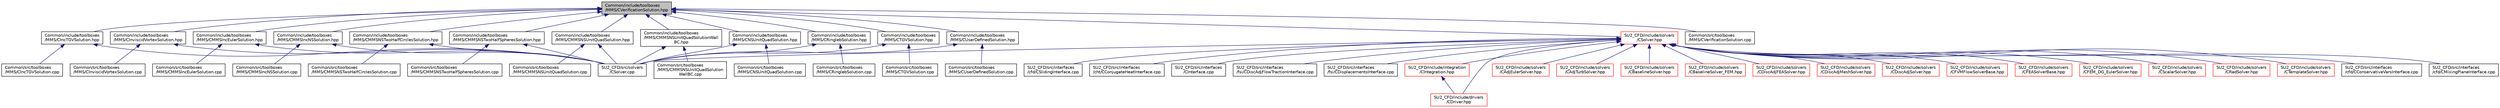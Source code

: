 digraph "Common/include/toolboxes/MMS/CVerificationSolution.hpp"
{
 // LATEX_PDF_SIZE
  edge [fontname="Helvetica",fontsize="10",labelfontname="Helvetica",labelfontsize="10"];
  node [fontname="Helvetica",fontsize="10",shape=record];
  Node1 [label="Common/include/toolboxes\l/MMS/CVerificationSolution.hpp",height=0.2,width=0.4,color="black", fillcolor="grey75", style="filled", fontcolor="black",tooltip="Header file for the base class CVerificationSolution. The implementations are in the CVerificationSol..."];
  Node1 -> Node2 [dir="back",color="midnightblue",fontsize="10",style="solid",fontname="Helvetica"];
  Node2 [label="Common/include/toolboxes\l/MMS/CIncTGVSolution.hpp",height=0.2,width=0.4,color="black", fillcolor="white", style="filled",URL="$CIncTGVSolution_8hpp.html",tooltip="Header file for the class CIncTGVSolution. The implementations are in the CIncTGVSolution...."];
  Node2 -> Node3 [dir="back",color="midnightblue",fontsize="10",style="solid",fontname="Helvetica"];
  Node3 [label="Common/src/toolboxes\l/MMS/CIncTGVSolution.cpp",height=0.2,width=0.4,color="black", fillcolor="white", style="filled",URL="$CIncTGVSolution_8cpp.html",tooltip="Implementations of the member functions of CIncTGVSolution."];
  Node2 -> Node4 [dir="back",color="midnightblue",fontsize="10",style="solid",fontname="Helvetica"];
  Node4 [label="SU2_CFD/src/solvers\l/CSolver.cpp",height=0.2,width=0.4,color="black", fillcolor="white", style="filled",URL="$CSolver_8cpp.html",tooltip="Main subroutines for CSolver class."];
  Node1 -> Node5 [dir="back",color="midnightblue",fontsize="10",style="solid",fontname="Helvetica"];
  Node5 [label="Common/include/toolboxes\l/MMS/CInviscidVortexSolution.hpp",height=0.2,width=0.4,color="black", fillcolor="white", style="filled",URL="$CInviscidVortexSolution_8hpp.html",tooltip="Header file for the class CInviscidVortexSolution. The implementations are in the CInviscidVortexSolu..."];
  Node5 -> Node6 [dir="back",color="midnightblue",fontsize="10",style="solid",fontname="Helvetica"];
  Node6 [label="Common/src/toolboxes\l/MMS/CInviscidVortexSolution.cpp",height=0.2,width=0.4,color="black", fillcolor="white", style="filled",URL="$CInviscidVortexSolution_8cpp.html",tooltip="Implementations of the member functions of CInviscidVortexSolution."];
  Node5 -> Node4 [dir="back",color="midnightblue",fontsize="10",style="solid",fontname="Helvetica"];
  Node1 -> Node7 [dir="back",color="midnightblue",fontsize="10",style="solid",fontname="Helvetica"];
  Node7 [label="Common/include/toolboxes\l/MMS/CMMSIncEulerSolution.hpp",height=0.2,width=0.4,color="black", fillcolor="white", style="filled",URL="$CMMSIncEulerSolution_8hpp.html",tooltip="Header file for the class CMMSIncEulerSolution. The implementations are in the CMMSIncEulerSolution...."];
  Node7 -> Node8 [dir="back",color="midnightblue",fontsize="10",style="solid",fontname="Helvetica"];
  Node8 [label="Common/src/toolboxes\l/MMS/CMMSIncEulerSolution.cpp",height=0.2,width=0.4,color="black", fillcolor="white", style="filled",URL="$CMMSIncEulerSolution_8cpp.html",tooltip="Implementations of the member functions of CMMSIncEulerSolution."];
  Node7 -> Node4 [dir="back",color="midnightblue",fontsize="10",style="solid",fontname="Helvetica"];
  Node1 -> Node9 [dir="back",color="midnightblue",fontsize="10",style="solid",fontname="Helvetica"];
  Node9 [label="Common/include/toolboxes\l/MMS/CMMSIncNSSolution.hpp",height=0.2,width=0.4,color="black", fillcolor="white", style="filled",URL="$CMMSIncNSSolution_8hpp.html",tooltip="Header file for the class CMMSIncNSSolution. The implementations are in the CMMSIncNSSolution...."];
  Node9 -> Node10 [dir="back",color="midnightblue",fontsize="10",style="solid",fontname="Helvetica"];
  Node10 [label="Common/src/toolboxes\l/MMS/CMMSIncNSSolution.cpp",height=0.2,width=0.4,color="black", fillcolor="white", style="filled",URL="$CMMSIncNSSolution_8cpp.html",tooltip="Implementations of the member functions of CMMSIncNSSolution."];
  Node9 -> Node4 [dir="back",color="midnightblue",fontsize="10",style="solid",fontname="Helvetica"];
  Node1 -> Node11 [dir="back",color="midnightblue",fontsize="10",style="solid",fontname="Helvetica"];
  Node11 [label="Common/include/toolboxes\l/MMS/CMMSNSTwoHalfCirclesSolution.hpp",height=0.2,width=0.4,color="black", fillcolor="white", style="filled",URL="$CMMSNSTwoHalfCirclesSolution_8hpp.html",tooltip="Header file for the class CMMSNSTwoHalfCirclesSolution. The implementations are in the CMMSNSTwoHalfC..."];
  Node11 -> Node12 [dir="back",color="midnightblue",fontsize="10",style="solid",fontname="Helvetica"];
  Node12 [label="Common/src/toolboxes\l/MMS/CMMSNSTwoHalfCirclesSolution.cpp",height=0.2,width=0.4,color="black", fillcolor="white", style="filled",URL="$CMMSNSTwoHalfCirclesSolution_8cpp.html",tooltip="Implementations of the member functions of CMMSNSTwoHalfCirclesSolution."];
  Node11 -> Node4 [dir="back",color="midnightblue",fontsize="10",style="solid",fontname="Helvetica"];
  Node1 -> Node13 [dir="back",color="midnightblue",fontsize="10",style="solid",fontname="Helvetica"];
  Node13 [label="Common/include/toolboxes\l/MMS/CMMSNSTwoHalfSpheresSolution.hpp",height=0.2,width=0.4,color="black", fillcolor="white", style="filled",URL="$CMMSNSTwoHalfSpheresSolution_8hpp.html",tooltip="Header file for the class CMMSNSTwoHalfSpheresSolution. The implementations are in the CMMSNSTwoHalfS..."];
  Node13 -> Node14 [dir="back",color="midnightblue",fontsize="10",style="solid",fontname="Helvetica"];
  Node14 [label="Common/src/toolboxes\l/MMS/CMMSNSTwoHalfSpheresSolution.cpp",height=0.2,width=0.4,color="black", fillcolor="white", style="filled",URL="$CMMSNSTwoHalfSpheresSolution_8cpp.html",tooltip="Implementations of the member functions of CMMSNSTwoHalfSpheresSolution."];
  Node13 -> Node4 [dir="back",color="midnightblue",fontsize="10",style="solid",fontname="Helvetica"];
  Node1 -> Node15 [dir="back",color="midnightblue",fontsize="10",style="solid",fontname="Helvetica"];
  Node15 [label="Common/include/toolboxes\l/MMS/CMMSNSUnitQuadSolution.hpp",height=0.2,width=0.4,color="black", fillcolor="white", style="filled",URL="$CMMSNSUnitQuadSolution_8hpp.html",tooltip="Header file for the class CMMSNSUnitQuadSolution. The implementations are in the CMMSNSUnitQuadSoluti..."];
  Node15 -> Node16 [dir="back",color="midnightblue",fontsize="10",style="solid",fontname="Helvetica"];
  Node16 [label="Common/src/toolboxes\l/MMS/CMMSNSUnitQuadSolution.cpp",height=0.2,width=0.4,color="black", fillcolor="white", style="filled",URL="$CMMSNSUnitQuadSolution_8cpp.html",tooltip="Implementations of the member functions of CMMSNSUnitQuadSolution."];
  Node15 -> Node4 [dir="back",color="midnightblue",fontsize="10",style="solid",fontname="Helvetica"];
  Node1 -> Node17 [dir="back",color="midnightblue",fontsize="10",style="solid",fontname="Helvetica"];
  Node17 [label="Common/include/toolboxes\l/MMS/CMMSNSUnitQuadSolutionWall\lBC.hpp",height=0.2,width=0.4,color="black", fillcolor="white", style="filled",URL="$CMMSNSUnitQuadSolutionWallBC_8hpp.html",tooltip="Header file for the class CMMSNSUnitQuadSolutionWallBC. The implementations are in the CMMSNSUnitQuad..."];
  Node17 -> Node18 [dir="back",color="midnightblue",fontsize="10",style="solid",fontname="Helvetica"];
  Node18 [label="Common/src/toolboxes\l/MMS/CMMSNSUnitQuadSolution\lWallBC.cpp",height=0.2,width=0.4,color="black", fillcolor="white", style="filled",URL="$CMMSNSUnitQuadSolutionWallBC_8cpp.html",tooltip="Implementations of the member functions of CMMSNSUnitQuadSolutionWallBC."];
  Node17 -> Node4 [dir="back",color="midnightblue",fontsize="10",style="solid",fontname="Helvetica"];
  Node1 -> Node19 [dir="back",color="midnightblue",fontsize="10",style="solid",fontname="Helvetica"];
  Node19 [label="Common/include/toolboxes\l/MMS/CNSUnitQuadSolution.hpp",height=0.2,width=0.4,color="black", fillcolor="white", style="filled",URL="$CNSUnitQuadSolution_8hpp.html",tooltip="Header file for the class CNSUnitQuadSolution.hpp. The implementations are in the CNSUnitQuadSolution..."];
  Node19 -> Node20 [dir="back",color="midnightblue",fontsize="10",style="solid",fontname="Helvetica"];
  Node20 [label="Common/src/toolboxes\l/MMS/CNSUnitQuadSolution.cpp",height=0.2,width=0.4,color="black", fillcolor="white", style="filled",URL="$CNSUnitQuadSolution_8cpp.html",tooltip="Implementations of the member functions of CNSUnitQuadSolution."];
  Node19 -> Node4 [dir="back",color="midnightblue",fontsize="10",style="solid",fontname="Helvetica"];
  Node1 -> Node21 [dir="back",color="midnightblue",fontsize="10",style="solid",fontname="Helvetica"];
  Node21 [label="Common/include/toolboxes\l/MMS/CRinglebSolution.hpp",height=0.2,width=0.4,color="black", fillcolor="white", style="filled",URL="$CRinglebSolution_8hpp.html",tooltip="Header file for the class CRinglebSolution.hpp. The implementations are in the CRinglebSolution...."];
  Node21 -> Node22 [dir="back",color="midnightblue",fontsize="10",style="solid",fontname="Helvetica"];
  Node22 [label="Common/src/toolboxes\l/MMS/CRinglebSolution.cpp",height=0.2,width=0.4,color="black", fillcolor="white", style="filled",URL="$CRinglebSolution_8cpp.html",tooltip="Implementations of the member functions of CRinglebSolution."];
  Node21 -> Node4 [dir="back",color="midnightblue",fontsize="10",style="solid",fontname="Helvetica"];
  Node1 -> Node23 [dir="back",color="midnightblue",fontsize="10",style="solid",fontname="Helvetica"];
  Node23 [label="Common/include/toolboxes\l/MMS/CTGVSolution.hpp",height=0.2,width=0.4,color="black", fillcolor="white", style="filled",URL="$CTGVSolution_8hpp.html",tooltip="Header file for the class CTGVSolution. The implementations are in the CTGVSolution...."];
  Node23 -> Node24 [dir="back",color="midnightblue",fontsize="10",style="solid",fontname="Helvetica"];
  Node24 [label="Common/src/toolboxes\l/MMS/CTGVSolution.cpp",height=0.2,width=0.4,color="black", fillcolor="white", style="filled",URL="$CTGVSolution_8cpp.html",tooltip="Implementations of the member functions of CTGVSolution."];
  Node23 -> Node4 [dir="back",color="midnightblue",fontsize="10",style="solid",fontname="Helvetica"];
  Node1 -> Node25 [dir="back",color="midnightblue",fontsize="10",style="solid",fontname="Helvetica"];
  Node25 [label="Common/include/toolboxes\l/MMS/CUserDefinedSolution.hpp",height=0.2,width=0.4,color="black", fillcolor="white", style="filled",URL="$CUserDefinedSolution_8hpp.html",tooltip="Header file for the class CUserDefinedSolution. The implementations are in the CUserDefinedSolution...."];
  Node25 -> Node26 [dir="back",color="midnightblue",fontsize="10",style="solid",fontname="Helvetica"];
  Node26 [label="Common/src/toolboxes\l/MMS/CUserDefinedSolution.cpp",height=0.2,width=0.4,color="black", fillcolor="white", style="filled",URL="$CUserDefinedSolution_8cpp.html",tooltip="Implementations of the member functions of CUserDefinedSolution."];
  Node25 -> Node4 [dir="back",color="midnightblue",fontsize="10",style="solid",fontname="Helvetica"];
  Node1 -> Node27 [dir="back",color="midnightblue",fontsize="10",style="solid",fontname="Helvetica"];
  Node27 [label="Common/src/toolboxes\l/MMS/CVerificationSolution.cpp",height=0.2,width=0.4,color="black", fillcolor="white", style="filled",URL="$CVerificationSolution_8cpp.html",tooltip="Implementations of the member functions of CVerificationSolution."];
  Node1 -> Node28 [dir="back",color="midnightblue",fontsize="10",style="solid",fontname="Helvetica"];
  Node28 [label="SU2_CFD/include/solvers\l/CSolver.hpp",height=0.2,width=0.4,color="red", fillcolor="white", style="filled",URL="$CSolver_8hpp.html",tooltip="Headers of the CSolver class which is inherited by all of the other solvers."];
  Node28 -> Node29 [dir="back",color="midnightblue",fontsize="10",style="solid",fontname="Helvetica"];
  Node29 [label="SU2_CFD/include/integration\l/CIntegration.hpp",height=0.2,width=0.4,color="red", fillcolor="white", style="filled",URL="$CIntegration_8hpp.html",tooltip="Declaration of the main routines to orchestrate space and time integration."];
  Node29 -> Node30 [dir="back",color="midnightblue",fontsize="10",style="solid",fontname="Helvetica"];
  Node30 [label="SU2_CFD/include/drivers\l/CDriver.hpp",height=0.2,width=0.4,color="red", fillcolor="white", style="filled",URL="$CDriver_8hpp.html",tooltip=" "];
  Node28 -> Node30 [dir="back",color="midnightblue",fontsize="10",style="solid",fontname="Helvetica"];
  Node28 -> Node79 [dir="back",color="midnightblue",fontsize="10",style="solid",fontname="Helvetica"];
  Node79 [label="SU2_CFD/include/solvers\l/CAdjEulerSolver.hpp",height=0.2,width=0.4,color="red", fillcolor="white", style="filled",URL="$CAdjEulerSolver_8hpp.html",tooltip="Headers of the CAdjEulerSolver class."];
  Node28 -> Node84 [dir="back",color="midnightblue",fontsize="10",style="solid",fontname="Helvetica"];
  Node84 [label="SU2_CFD/include/solvers\l/CAdjTurbSolver.hpp",height=0.2,width=0.4,color="red", fillcolor="white", style="filled",URL="$CAdjTurbSolver_8hpp.html",tooltip="Headers of the CAdjTurbSolver class."];
  Node28 -> Node86 [dir="back",color="midnightblue",fontsize="10",style="solid",fontname="Helvetica"];
  Node86 [label="SU2_CFD/include/solvers\l/CBaselineSolver.hpp",height=0.2,width=0.4,color="red", fillcolor="white", style="filled",URL="$CBaselineSolver_8hpp.html",tooltip=" "];
  Node28 -> Node93 [dir="back",color="midnightblue",fontsize="10",style="solid",fontname="Helvetica"];
  Node93 [label="SU2_CFD/include/solvers\l/CBaselineSolver_FEM.hpp",height=0.2,width=0.4,color="red", fillcolor="white", style="filled",URL="$CBaselineSolver__FEM_8hpp.html",tooltip=" "];
  Node28 -> Node95 [dir="back",color="midnightblue",fontsize="10",style="solid",fontname="Helvetica"];
  Node95 [label="SU2_CFD/include/solvers\l/CDiscAdjFEASolver.hpp",height=0.2,width=0.4,color="red", fillcolor="white", style="filled",URL="$CDiscAdjFEASolver_8hpp.html",tooltip="Headers of the CDiscAdjFEASolver class."];
  Node28 -> Node97 [dir="back",color="midnightblue",fontsize="10",style="solid",fontname="Helvetica"];
  Node97 [label="SU2_CFD/include/solvers\l/CDiscAdjMeshSolver.hpp",height=0.2,width=0.4,color="red", fillcolor="white", style="filled",URL="$CDiscAdjMeshSolver_8hpp.html",tooltip=" "];
  Node28 -> Node99 [dir="back",color="midnightblue",fontsize="10",style="solid",fontname="Helvetica"];
  Node99 [label="SU2_CFD/include/solvers\l/CDiscAdjSolver.hpp",height=0.2,width=0.4,color="red", fillcolor="white", style="filled",URL="$CDiscAdjSolver_8hpp.html",tooltip="Headers of the CDiscAdjSolver class."];
  Node28 -> Node101 [dir="back",color="midnightblue",fontsize="10",style="solid",fontname="Helvetica"];
  Node101 [label="SU2_CFD/include/solvers\l/CFVMFlowSolverBase.hpp",height=0.2,width=0.4,color="red", fillcolor="white", style="filled",URL="$CFVMFlowSolverBase_8hpp.html",tooltip="Base class template for all FVM flow solvers."];
  Node28 -> Node115 [dir="back",color="midnightblue",fontsize="10",style="solid",fontname="Helvetica"];
  Node115 [label="SU2_CFD/include/solvers\l/CFEASolverBase.hpp",height=0.2,width=0.4,color="red", fillcolor="white", style="filled",URL="$CFEASolverBase_8hpp.html",tooltip=" "];
  Node28 -> Node123 [dir="back",color="midnightblue",fontsize="10",style="solid",fontname="Helvetica"];
  Node123 [label="SU2_CFD/include/solvers\l/CFEM_DG_EulerSolver.hpp",height=0.2,width=0.4,color="red", fillcolor="white", style="filled",URL="$CFEM__DG__EulerSolver_8hpp.html",tooltip="Headers of the CFEM_DG_EulerSolver class."];
  Node28 -> Node127 [dir="back",color="midnightblue",fontsize="10",style="solid",fontname="Helvetica"];
  Node127 [label="SU2_CFD/include/solvers\l/CScalarSolver.hpp",height=0.2,width=0.4,color="red", fillcolor="white", style="filled",URL="$CScalarSolver_8hpp.html",tooltip="Headers of the CScalarSolver class."];
  Node28 -> Node141 [dir="back",color="midnightblue",fontsize="10",style="solid",fontname="Helvetica"];
  Node141 [label="SU2_CFD/include/solvers\l/CRadSolver.hpp",height=0.2,width=0.4,color="red", fillcolor="white", style="filled",URL="$CRadSolver_8hpp.html",tooltip="Declaration and inlines of the class to compute a generic radiation solver."];
  Node28 -> Node145 [dir="back",color="midnightblue",fontsize="10",style="solid",fontname="Helvetica"];
  Node145 [label="SU2_CFD/include/solvers\l/CTemplateSolver.hpp",height=0.2,width=0.4,color="red", fillcolor="white", style="filled",URL="$CTemplateSolver_8hpp.html",tooltip="Headers of the CTemplateSolver class."];
  Node28 -> Node147 [dir="back",color="midnightblue",fontsize="10",style="solid",fontname="Helvetica"];
  Node147 [label="SU2_CFD/src/interfaces\l/cfd/CConservativeVarsInterface.cpp",height=0.2,width=0.4,color="black", fillcolor="white", style="filled",URL="$CConservativeVarsInterface_8cpp.html",tooltip="Declaration and inlines of the class to transfer conservative variables from a generic zone into anot..."];
  Node28 -> Node148 [dir="back",color="midnightblue",fontsize="10",style="solid",fontname="Helvetica"];
  Node148 [label="SU2_CFD/src/interfaces\l/cfd/CMixingPlaneInterface.cpp",height=0.2,width=0.4,color="black", fillcolor="white", style="filled",URL="$CMixingPlaneInterface_8cpp.html",tooltip="Declaration and inlines of the class to transfer average variables needed for MixingPlane computation..."];
  Node28 -> Node149 [dir="back",color="midnightblue",fontsize="10",style="solid",fontname="Helvetica"];
  Node149 [label="SU2_CFD/src/interfaces\l/cfd/CSlidingInterface.cpp",height=0.2,width=0.4,color="black", fillcolor="white", style="filled",URL="$CSlidingInterface_8cpp.html",tooltip="Declaration and inlines of the class to transfer conservative variables from a generic zone into anot..."];
  Node28 -> Node150 [dir="back",color="midnightblue",fontsize="10",style="solid",fontname="Helvetica"];
  Node150 [label="SU2_CFD/src/interfaces\l/cht/CConjugateHeatInterface.cpp",height=0.2,width=0.4,color="black", fillcolor="white", style="filled",URL="$CConjugateHeatInterface_8cpp.html",tooltip="Declaration and inlines of the class to transfer temperature and heatflux density for conjugate heat ..."];
  Node28 -> Node151 [dir="back",color="midnightblue",fontsize="10",style="solid",fontname="Helvetica"];
  Node151 [label="SU2_CFD/src/interfaces\l/CInterface.cpp",height=0.2,width=0.4,color="black", fillcolor="white", style="filled",URL="$CInterface_8cpp.html",tooltip="Main subroutines for MPI transfer of information between zones."];
  Node28 -> Node152 [dir="back",color="midnightblue",fontsize="10",style="solid",fontname="Helvetica"];
  Node152 [label="SU2_CFD/src/interfaces\l/fsi/CDiscAdjFlowTractionInterface.cpp",height=0.2,width=0.4,color="black", fillcolor="white", style="filled",URL="$CDiscAdjFlowTractionInterface_8cpp.html",tooltip="Declaration and inlines of the class to transfer flow tractions from a fluid zone into a structural z..."];
  Node28 -> Node153 [dir="back",color="midnightblue",fontsize="10",style="solid",fontname="Helvetica"];
  Node153 [label="SU2_CFD/src/interfaces\l/fsi/CDisplacementsInterface.cpp",height=0.2,width=0.4,color="black", fillcolor="white", style="filled",URL="$CDisplacementsInterface_8cpp.html",tooltip="Main subroutines for transferring boundary displacements."];
  Node28 -> Node4 [dir="back",color="midnightblue",fontsize="10",style="solid",fontname="Helvetica"];
}
